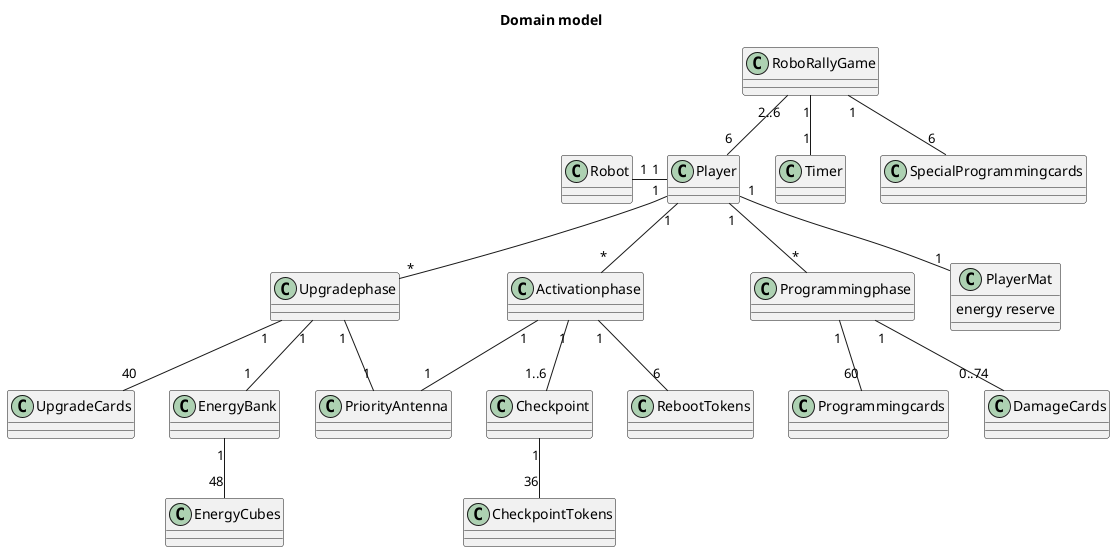@startuml
title Domain model
class RoboRallyGame {

}

class Upgradephase{

}

class Activationphase {

}

class Programmingphase {

}

class Player {

}

class Robot {

}

class PlayerMat {
energy reserve
}


RoboRallyGame "2..6"--"6" Player
Activationphase "1"--"1..6" Checkpoint
Player "1"--"*" Upgradephase
Upgradephase "1"--"40" UpgradeCards
Player "1" -- "*" Activationphase
Player "1" -- "*" Programmingphase
Programmingphase "1" -- "60" Programmingcards
Checkpoint"1"--"36" CheckpointTokens
Player "1"-left-"1" Robot
Player "1"--"1" PlayerMat
Activationphase "1"--"1" PriorityAntenna
Upgradephase "1"--"1" PriorityAntenna
Activationphase "1"--"6" RebootTokens
Upgradephase "1"--"1" EnergyBank
EnergyBank "1" -- "48" EnergyCubes
RoboRallyGame "1" -- "1" Timer
Programmingphase "1"--"0..74" DamageCards
RoboRallyGame "1"--"6" SpecialProgrammingcards




@enduml